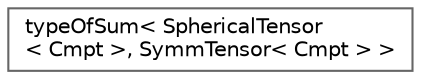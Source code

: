digraph "Graphical Class Hierarchy"
{
 // LATEX_PDF_SIZE
  bgcolor="transparent";
  edge [fontname=Helvetica,fontsize=10,labelfontname=Helvetica,labelfontsize=10];
  node [fontname=Helvetica,fontsize=10,shape=box,height=0.2,width=0.4];
  rankdir="LR";
  Node0 [id="Node000000",label="typeOfSum\< SphericalTensor\l\< Cmpt \>, SymmTensor\< Cmpt \> \>",height=0.2,width=0.4,color="grey40", fillcolor="white", style="filled",URL="$classFoam_1_1typeOfSum_3_01SphericalTensor_3_01Cmpt_01_4_00_01SymmTensor_3_01Cmpt_01_4_01_4.html",tooltip=" "];
}
